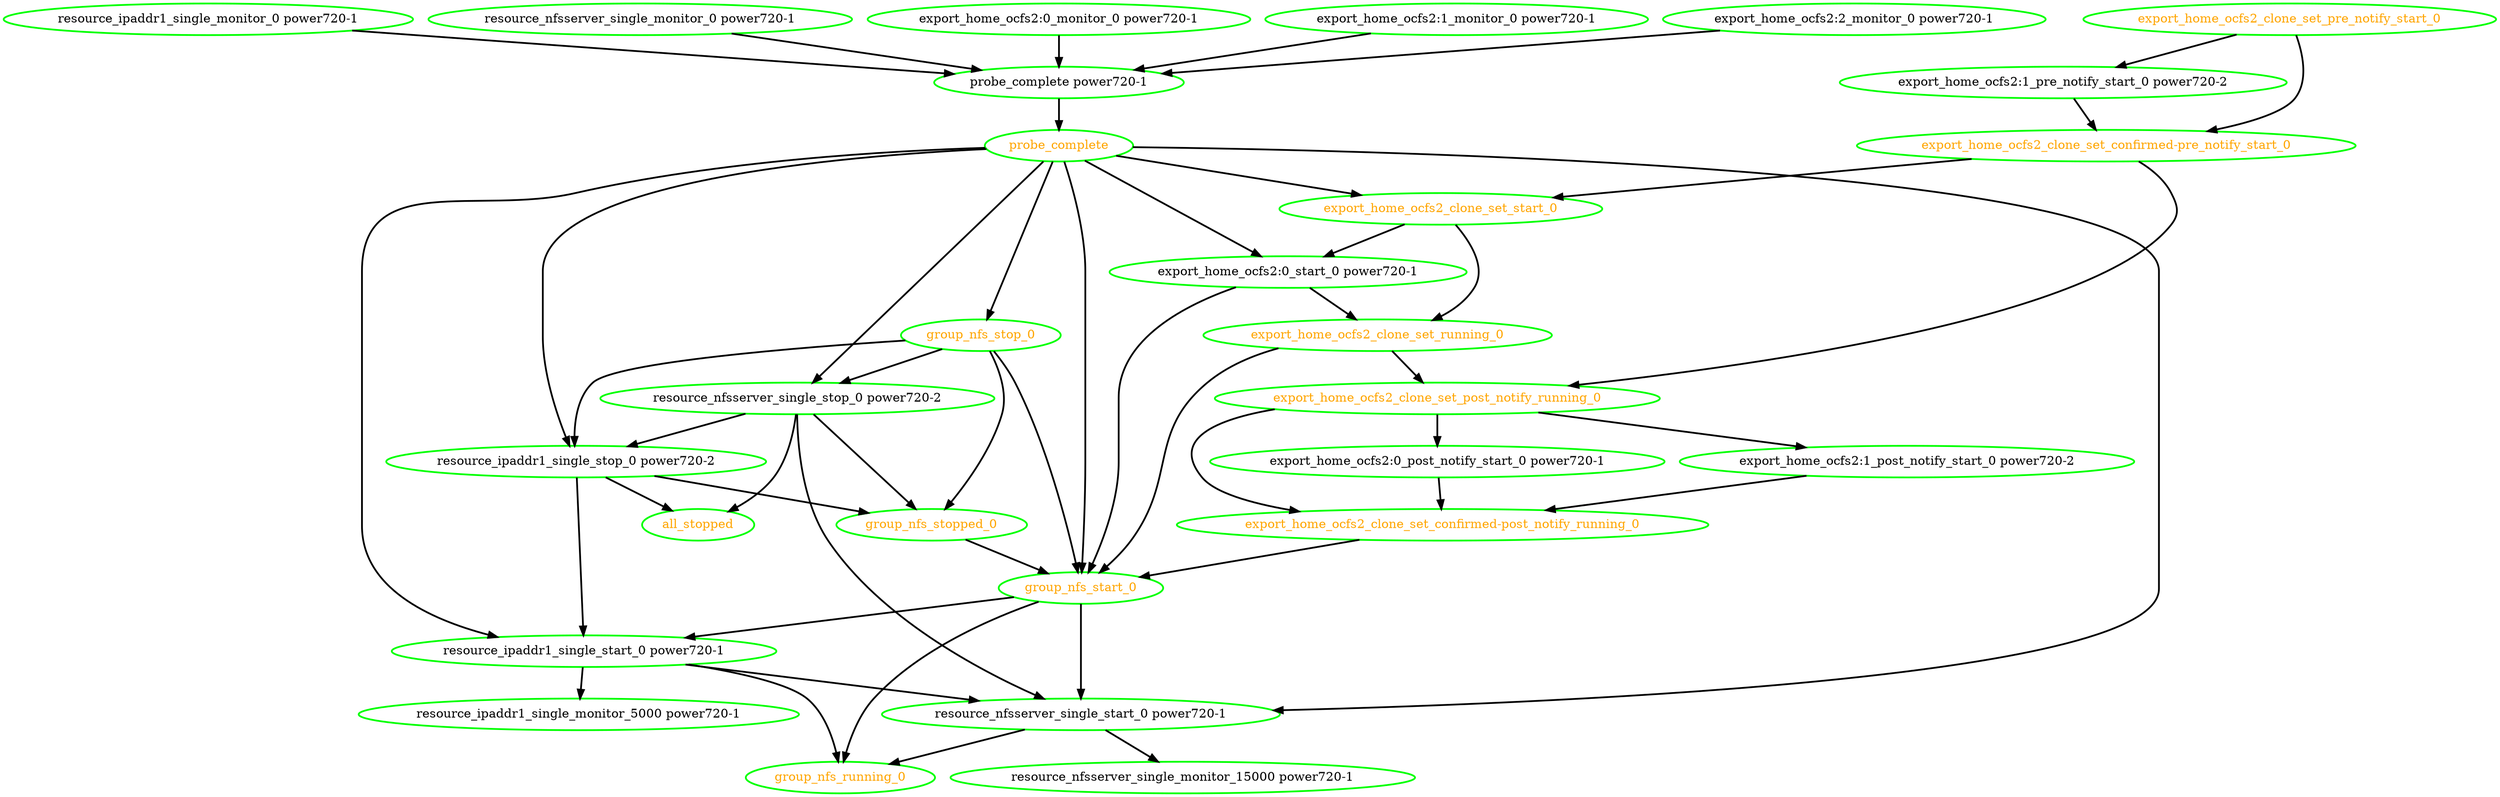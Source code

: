 digraph "g" {
"all_stopped" [ style=bold color="green" fontcolor="orange"  ]
"export_home_ocfs2:0_monitor_0 power720-1" -> "probe_complete power720-1" [ style = bold]
"export_home_ocfs2:0_monitor_0 power720-1" [ style=bold color="green" fontcolor="black"  ]
"export_home_ocfs2:0_post_notify_start_0 power720-1" -> "export_home_ocfs2_clone_set_confirmed-post_notify_running_0" [ style = bold]
"export_home_ocfs2:0_post_notify_start_0 power720-1" [ style=bold color="green" fontcolor="black"  ]
"export_home_ocfs2:0_start_0 power720-1" -> "export_home_ocfs2_clone_set_running_0" [ style = bold]
"export_home_ocfs2:0_start_0 power720-1" -> "group_nfs_start_0" [ style = bold]
"export_home_ocfs2:0_start_0 power720-1" [ style=bold color="green" fontcolor="black"  ]
"export_home_ocfs2:1_monitor_0 power720-1" -> "probe_complete power720-1" [ style = bold]
"export_home_ocfs2:1_monitor_0 power720-1" [ style=bold color="green" fontcolor="black"  ]
"export_home_ocfs2:1_post_notify_start_0 power720-2" -> "export_home_ocfs2_clone_set_confirmed-post_notify_running_0" [ style = bold]
"export_home_ocfs2:1_post_notify_start_0 power720-2" [ style=bold color="green" fontcolor="black"  ]
"export_home_ocfs2:1_pre_notify_start_0 power720-2" -> "export_home_ocfs2_clone_set_confirmed-pre_notify_start_0" [ style = bold]
"export_home_ocfs2:1_pre_notify_start_0 power720-2" [ style=bold color="green" fontcolor="black"  ]
"export_home_ocfs2:2_monitor_0 power720-1" -> "probe_complete power720-1" [ style = bold]
"export_home_ocfs2:2_monitor_0 power720-1" [ style=bold color="green" fontcolor="black"  ]
"export_home_ocfs2_clone_set_confirmed-post_notify_running_0" -> "group_nfs_start_0" [ style = bold]
"export_home_ocfs2_clone_set_confirmed-post_notify_running_0" [ style=bold color="green" fontcolor="orange"  ]
"export_home_ocfs2_clone_set_confirmed-pre_notify_start_0" -> "export_home_ocfs2_clone_set_post_notify_running_0" [ style = bold]
"export_home_ocfs2_clone_set_confirmed-pre_notify_start_0" -> "export_home_ocfs2_clone_set_start_0" [ style = bold]
"export_home_ocfs2_clone_set_confirmed-pre_notify_start_0" [ style=bold color="green" fontcolor="orange"  ]
"export_home_ocfs2_clone_set_post_notify_running_0" -> "export_home_ocfs2:0_post_notify_start_0 power720-1" [ style = bold]
"export_home_ocfs2_clone_set_post_notify_running_0" -> "export_home_ocfs2:1_post_notify_start_0 power720-2" [ style = bold]
"export_home_ocfs2_clone_set_post_notify_running_0" -> "export_home_ocfs2_clone_set_confirmed-post_notify_running_0" [ style = bold]
"export_home_ocfs2_clone_set_post_notify_running_0" [ style=bold color="green" fontcolor="orange"  ]
"export_home_ocfs2_clone_set_pre_notify_start_0" -> "export_home_ocfs2:1_pre_notify_start_0 power720-2" [ style = bold]
"export_home_ocfs2_clone_set_pre_notify_start_0" -> "export_home_ocfs2_clone_set_confirmed-pre_notify_start_0" [ style = bold]
"export_home_ocfs2_clone_set_pre_notify_start_0" [ style=bold color="green" fontcolor="orange"  ]
"export_home_ocfs2_clone_set_running_0" -> "export_home_ocfs2_clone_set_post_notify_running_0" [ style = bold]
"export_home_ocfs2_clone_set_running_0" -> "group_nfs_start_0" [ style = bold]
"export_home_ocfs2_clone_set_running_0" [ style=bold color="green" fontcolor="orange"  ]
"export_home_ocfs2_clone_set_start_0" -> "export_home_ocfs2:0_start_0 power720-1" [ style = bold]
"export_home_ocfs2_clone_set_start_0" -> "export_home_ocfs2_clone_set_running_0" [ style = bold]
"export_home_ocfs2_clone_set_start_0" [ style=bold color="green" fontcolor="orange"  ]
"group_nfs_running_0" [ style=bold color="green" fontcolor="orange"  ]
"group_nfs_start_0" -> "group_nfs_running_0" [ style = bold]
"group_nfs_start_0" -> "resource_ipaddr1_single_start_0 power720-1" [ style = bold]
"group_nfs_start_0" -> "resource_nfsserver_single_start_0 power720-1" [ style = bold]
"group_nfs_start_0" [ style=bold color="green" fontcolor="orange"  ]
"group_nfs_stop_0" -> "group_nfs_start_0" [ style = bold]
"group_nfs_stop_0" -> "group_nfs_stopped_0" [ style = bold]
"group_nfs_stop_0" -> "resource_ipaddr1_single_stop_0 power720-2" [ style = bold]
"group_nfs_stop_0" -> "resource_nfsserver_single_stop_0 power720-2" [ style = bold]
"group_nfs_stop_0" [ style=bold color="green" fontcolor="orange"  ]
"group_nfs_stopped_0" -> "group_nfs_start_0" [ style = bold]
"group_nfs_stopped_0" [ style=bold color="green" fontcolor="orange"  ]
"probe_complete power720-1" -> "probe_complete" [ style = bold]
"probe_complete power720-1" [ style=bold color="green" fontcolor="black"  ]
"probe_complete" -> "export_home_ocfs2:0_start_0 power720-1" [ style = bold]
"probe_complete" -> "export_home_ocfs2_clone_set_start_0" [ style = bold]
"probe_complete" -> "group_nfs_start_0" [ style = bold]
"probe_complete" -> "group_nfs_stop_0" [ style = bold]
"probe_complete" -> "resource_ipaddr1_single_start_0 power720-1" [ style = bold]
"probe_complete" -> "resource_ipaddr1_single_stop_0 power720-2" [ style = bold]
"probe_complete" -> "resource_nfsserver_single_start_0 power720-1" [ style = bold]
"probe_complete" -> "resource_nfsserver_single_stop_0 power720-2" [ style = bold]
"probe_complete" [ style=bold color="green" fontcolor="orange"  ]
"resource_ipaddr1_single_monitor_0 power720-1" -> "probe_complete power720-1" [ style = bold]
"resource_ipaddr1_single_monitor_0 power720-1" [ style=bold color="green" fontcolor="black"  ]
"resource_ipaddr1_single_monitor_5000 power720-1" [ style=bold color="green" fontcolor="black"  ]
"resource_ipaddr1_single_start_0 power720-1" -> "group_nfs_running_0" [ style = bold]
"resource_ipaddr1_single_start_0 power720-1" -> "resource_ipaddr1_single_monitor_5000 power720-1" [ style = bold]
"resource_ipaddr1_single_start_0 power720-1" -> "resource_nfsserver_single_start_0 power720-1" [ style = bold]
"resource_ipaddr1_single_start_0 power720-1" [ style=bold color="green" fontcolor="black"  ]
"resource_ipaddr1_single_stop_0 power720-2" -> "all_stopped" [ style = bold]
"resource_ipaddr1_single_stop_0 power720-2" -> "group_nfs_stopped_0" [ style = bold]
"resource_ipaddr1_single_stop_0 power720-2" -> "resource_ipaddr1_single_start_0 power720-1" [ style = bold]
"resource_ipaddr1_single_stop_0 power720-2" [ style=bold color="green" fontcolor="black"  ]
"resource_nfsserver_single_monitor_0 power720-1" -> "probe_complete power720-1" [ style = bold]
"resource_nfsserver_single_monitor_0 power720-1" [ style=bold color="green" fontcolor="black"  ]
"resource_nfsserver_single_monitor_15000 power720-1" [ style=bold color="green" fontcolor="black"  ]
"resource_nfsserver_single_start_0 power720-1" -> "group_nfs_running_0" [ style = bold]
"resource_nfsserver_single_start_0 power720-1" -> "resource_nfsserver_single_monitor_15000 power720-1" [ style = bold]
"resource_nfsserver_single_start_0 power720-1" [ style=bold color="green" fontcolor="black"  ]
"resource_nfsserver_single_stop_0 power720-2" -> "all_stopped" [ style = bold]
"resource_nfsserver_single_stop_0 power720-2" -> "group_nfs_stopped_0" [ style = bold]
"resource_nfsserver_single_stop_0 power720-2" -> "resource_ipaddr1_single_stop_0 power720-2" [ style = bold]
"resource_nfsserver_single_stop_0 power720-2" -> "resource_nfsserver_single_start_0 power720-1" [ style = bold]
"resource_nfsserver_single_stop_0 power720-2" [ style=bold color="green" fontcolor="black"  ]
}
